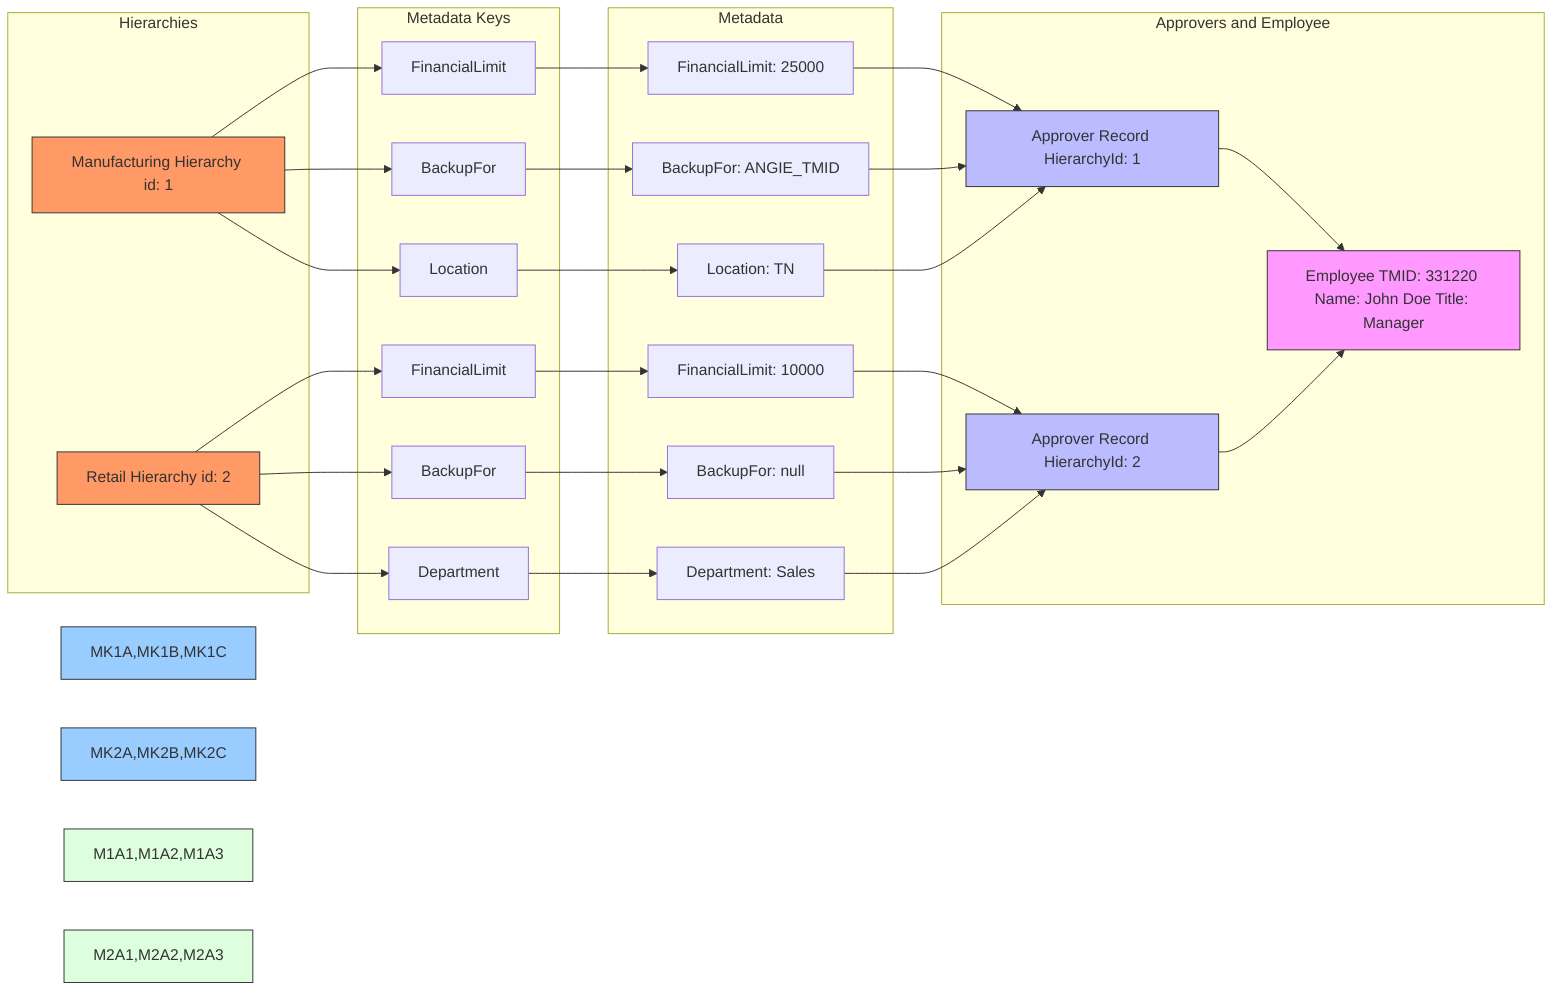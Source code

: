graph LR
    subgraph Hierarchies[Hierarchies]
        direction TB
        H1[Manufacturing Hierarchy id: 1]
        H2[Retail Hierarchy id: 2]
    end

    subgraph Keys[Metadata Keys]
        direction TB
        %% Manufacturing Keys
        MK1A[FinancialLimit]
        MK1B[BackupFor]
        MK1C[Location]

        %% Retail Keys
        MK2A[FinancialLimit]
        MK2B[BackupFor]
        MK2C[Department]
    end

    subgraph MetadataValues[Metadata]
        direction TB
        %% Manufacturing metadata
        M1A1[FinancialLimit: 25000]
        M1A2[BackupFor: ANGIE_TMID]
        M1A3[Location: TN]
        
        %% Retail metadata
        M2A1[FinancialLimit: 10000]
        M2A2[BackupFor: null]
        M2A3[Department: Sales]
    end

    subgraph Records[Approvers and Employee]
        direction TB
        %% Approver records
        A1[Approver Record HierarchyId: 1]
        A2[Approver Record HierarchyId: 2]
        
        %% Employee at the end
        E[Employee TMID: 331220 Name: John Doe Title: Manager]
    end

    %% Hierarchy to Key connections
    H1 --> MK1A & MK1B & MK1C
    H2 --> MK2A & MK2B & MK2C

    %% Key to Metadata connections
    MK1A --> M1A1
    MK1B --> M1A2
    MK1C --> M1A3
    MK2A --> M2A1
    MK2B --> M2A2
    MK2C --> M2A3

    %% Metadata to Approver connections
    M1A1 & M1A2 & M1A3 --> A1
    M2A1 & M2A2 & M2A3 --> A2

    %% Approver to Employee connections
    A1 --> E
    A2 --> E

    %% Styling
    style H1 fill:#f96,stroke:#333
    style H2 fill:#f96,stroke:#333
    
    style E fill:#f9f,stroke:#333
    
    style A1 fill:#bbf,stroke:#333
    style A2 fill:#bbf,stroke:#333
    
    style MK1A,MK1B,MK1C fill:#9cf,stroke:#333
    style MK2A,MK2B,MK2C fill:#9cf,stroke:#333
    
    style M1A1,M1A2,M1A3 fill:#dfd,stroke:#333
    style M2A1,M2A2,M2A3 fill:#dfd,stroke:#333